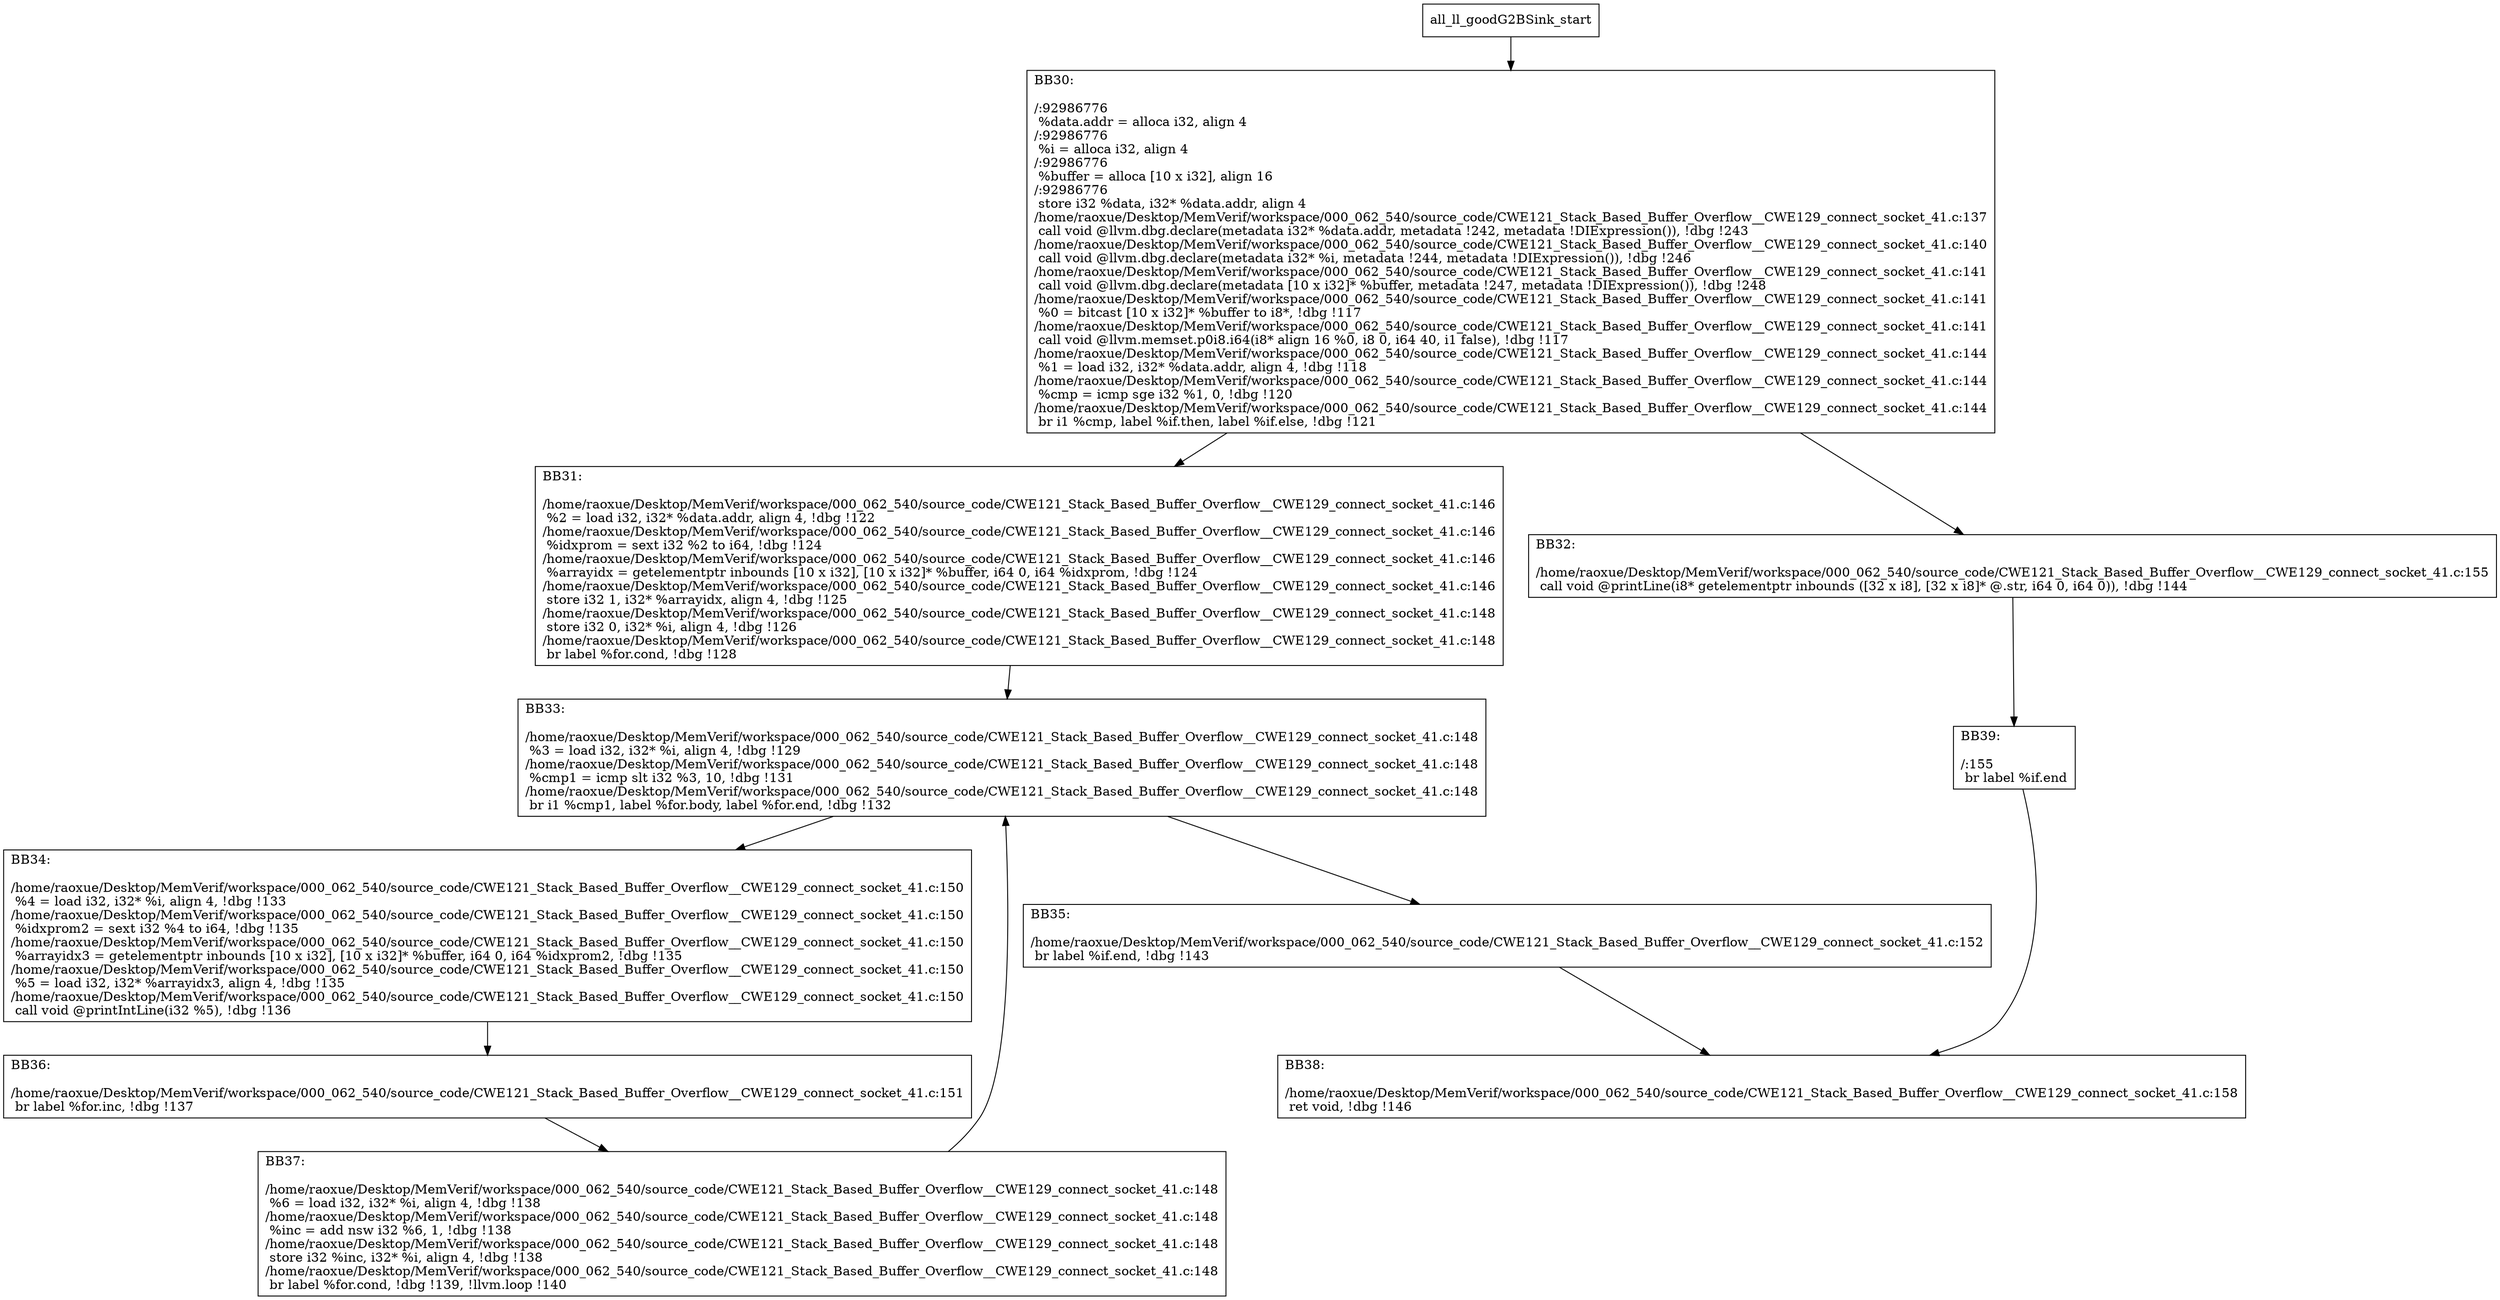 digraph "CFG for'all_ll_goodG2BSink' function" {
	BBall_ll_goodG2BSink_start[shape=record,label="{all_ll_goodG2BSink_start}"];
	BBall_ll_goodG2BSink_start-> all_ll_goodG2BSinkBB30;
	all_ll_goodG2BSinkBB30 [shape=record, label="{BB30:\l\l/:92986776\l
  %data.addr = alloca i32, align 4\l
/:92986776\l
  %i = alloca i32, align 4\l
/:92986776\l
  %buffer = alloca [10 x i32], align 16\l
/:92986776\l
  store i32 %data, i32* %data.addr, align 4\l
/home/raoxue/Desktop/MemVerif/workspace/000_062_540/source_code/CWE121_Stack_Based_Buffer_Overflow__CWE129_connect_socket_41.c:137\l
  call void @llvm.dbg.declare(metadata i32* %data.addr, metadata !242, metadata !DIExpression()), !dbg !243\l
/home/raoxue/Desktop/MemVerif/workspace/000_062_540/source_code/CWE121_Stack_Based_Buffer_Overflow__CWE129_connect_socket_41.c:140\l
  call void @llvm.dbg.declare(metadata i32* %i, metadata !244, metadata !DIExpression()), !dbg !246\l
/home/raoxue/Desktop/MemVerif/workspace/000_062_540/source_code/CWE121_Stack_Based_Buffer_Overflow__CWE129_connect_socket_41.c:141\l
  call void @llvm.dbg.declare(metadata [10 x i32]* %buffer, metadata !247, metadata !DIExpression()), !dbg !248\l
/home/raoxue/Desktop/MemVerif/workspace/000_062_540/source_code/CWE121_Stack_Based_Buffer_Overflow__CWE129_connect_socket_41.c:141\l
  %0 = bitcast [10 x i32]* %buffer to i8*, !dbg !117\l
/home/raoxue/Desktop/MemVerif/workspace/000_062_540/source_code/CWE121_Stack_Based_Buffer_Overflow__CWE129_connect_socket_41.c:141\l
  call void @llvm.memset.p0i8.i64(i8* align 16 %0, i8 0, i64 40, i1 false), !dbg !117\l
/home/raoxue/Desktop/MemVerif/workspace/000_062_540/source_code/CWE121_Stack_Based_Buffer_Overflow__CWE129_connect_socket_41.c:144\l
  %1 = load i32, i32* %data.addr, align 4, !dbg !118\l
/home/raoxue/Desktop/MemVerif/workspace/000_062_540/source_code/CWE121_Stack_Based_Buffer_Overflow__CWE129_connect_socket_41.c:144\l
  %cmp = icmp sge i32 %1, 0, !dbg !120\l
/home/raoxue/Desktop/MemVerif/workspace/000_062_540/source_code/CWE121_Stack_Based_Buffer_Overflow__CWE129_connect_socket_41.c:144\l
  br i1 %cmp, label %if.then, label %if.else, !dbg !121\l
}"];
	all_ll_goodG2BSinkBB30-> all_ll_goodG2BSinkBB31;
	all_ll_goodG2BSinkBB30-> all_ll_goodG2BSinkBB32;
	all_ll_goodG2BSinkBB31 [shape=record, label="{BB31:\l\l/home/raoxue/Desktop/MemVerif/workspace/000_062_540/source_code/CWE121_Stack_Based_Buffer_Overflow__CWE129_connect_socket_41.c:146\l
  %2 = load i32, i32* %data.addr, align 4, !dbg !122\l
/home/raoxue/Desktop/MemVerif/workspace/000_062_540/source_code/CWE121_Stack_Based_Buffer_Overflow__CWE129_connect_socket_41.c:146\l
  %idxprom = sext i32 %2 to i64, !dbg !124\l
/home/raoxue/Desktop/MemVerif/workspace/000_062_540/source_code/CWE121_Stack_Based_Buffer_Overflow__CWE129_connect_socket_41.c:146\l
  %arrayidx = getelementptr inbounds [10 x i32], [10 x i32]* %buffer, i64 0, i64 %idxprom, !dbg !124\l
/home/raoxue/Desktop/MemVerif/workspace/000_062_540/source_code/CWE121_Stack_Based_Buffer_Overflow__CWE129_connect_socket_41.c:146\l
  store i32 1, i32* %arrayidx, align 4, !dbg !125\l
/home/raoxue/Desktop/MemVerif/workspace/000_062_540/source_code/CWE121_Stack_Based_Buffer_Overflow__CWE129_connect_socket_41.c:148\l
  store i32 0, i32* %i, align 4, !dbg !126\l
/home/raoxue/Desktop/MemVerif/workspace/000_062_540/source_code/CWE121_Stack_Based_Buffer_Overflow__CWE129_connect_socket_41.c:148\l
  br label %for.cond, !dbg !128\l
}"];
	all_ll_goodG2BSinkBB31-> all_ll_goodG2BSinkBB33;
	all_ll_goodG2BSinkBB33 [shape=record, label="{BB33:\l\l/home/raoxue/Desktop/MemVerif/workspace/000_062_540/source_code/CWE121_Stack_Based_Buffer_Overflow__CWE129_connect_socket_41.c:148\l
  %3 = load i32, i32* %i, align 4, !dbg !129\l
/home/raoxue/Desktop/MemVerif/workspace/000_062_540/source_code/CWE121_Stack_Based_Buffer_Overflow__CWE129_connect_socket_41.c:148\l
  %cmp1 = icmp slt i32 %3, 10, !dbg !131\l
/home/raoxue/Desktop/MemVerif/workspace/000_062_540/source_code/CWE121_Stack_Based_Buffer_Overflow__CWE129_connect_socket_41.c:148\l
  br i1 %cmp1, label %for.body, label %for.end, !dbg !132\l
}"];
	all_ll_goodG2BSinkBB33-> all_ll_goodG2BSinkBB34;
	all_ll_goodG2BSinkBB33-> all_ll_goodG2BSinkBB35;
	all_ll_goodG2BSinkBB34 [shape=record, label="{BB34:\l\l/home/raoxue/Desktop/MemVerif/workspace/000_062_540/source_code/CWE121_Stack_Based_Buffer_Overflow__CWE129_connect_socket_41.c:150\l
  %4 = load i32, i32* %i, align 4, !dbg !133\l
/home/raoxue/Desktop/MemVerif/workspace/000_062_540/source_code/CWE121_Stack_Based_Buffer_Overflow__CWE129_connect_socket_41.c:150\l
  %idxprom2 = sext i32 %4 to i64, !dbg !135\l
/home/raoxue/Desktop/MemVerif/workspace/000_062_540/source_code/CWE121_Stack_Based_Buffer_Overflow__CWE129_connect_socket_41.c:150\l
  %arrayidx3 = getelementptr inbounds [10 x i32], [10 x i32]* %buffer, i64 0, i64 %idxprom2, !dbg !135\l
/home/raoxue/Desktop/MemVerif/workspace/000_062_540/source_code/CWE121_Stack_Based_Buffer_Overflow__CWE129_connect_socket_41.c:150\l
  %5 = load i32, i32* %arrayidx3, align 4, !dbg !135\l
/home/raoxue/Desktop/MemVerif/workspace/000_062_540/source_code/CWE121_Stack_Based_Buffer_Overflow__CWE129_connect_socket_41.c:150\l
  call void @printIntLine(i32 %5), !dbg !136\l
}"];
	all_ll_goodG2BSinkBB34-> all_ll_goodG2BSinkBB36;
	all_ll_goodG2BSinkBB36 [shape=record, label="{BB36:\l\l/home/raoxue/Desktop/MemVerif/workspace/000_062_540/source_code/CWE121_Stack_Based_Buffer_Overflow__CWE129_connect_socket_41.c:151\l
  br label %for.inc, !dbg !137\l
}"];
	all_ll_goodG2BSinkBB36-> all_ll_goodG2BSinkBB37;
	all_ll_goodG2BSinkBB37 [shape=record, label="{BB37:\l\l/home/raoxue/Desktop/MemVerif/workspace/000_062_540/source_code/CWE121_Stack_Based_Buffer_Overflow__CWE129_connect_socket_41.c:148\l
  %6 = load i32, i32* %i, align 4, !dbg !138\l
/home/raoxue/Desktop/MemVerif/workspace/000_062_540/source_code/CWE121_Stack_Based_Buffer_Overflow__CWE129_connect_socket_41.c:148\l
  %inc = add nsw i32 %6, 1, !dbg !138\l
/home/raoxue/Desktop/MemVerif/workspace/000_062_540/source_code/CWE121_Stack_Based_Buffer_Overflow__CWE129_connect_socket_41.c:148\l
  store i32 %inc, i32* %i, align 4, !dbg !138\l
/home/raoxue/Desktop/MemVerif/workspace/000_062_540/source_code/CWE121_Stack_Based_Buffer_Overflow__CWE129_connect_socket_41.c:148\l
  br label %for.cond, !dbg !139, !llvm.loop !140\l
}"];
	all_ll_goodG2BSinkBB37-> all_ll_goodG2BSinkBB33;
	all_ll_goodG2BSinkBB35 [shape=record, label="{BB35:\l\l/home/raoxue/Desktop/MemVerif/workspace/000_062_540/source_code/CWE121_Stack_Based_Buffer_Overflow__CWE129_connect_socket_41.c:152\l
  br label %if.end, !dbg !143\l
}"];
	all_ll_goodG2BSinkBB35-> all_ll_goodG2BSinkBB38;
	all_ll_goodG2BSinkBB32 [shape=record, label="{BB32:\l\l/home/raoxue/Desktop/MemVerif/workspace/000_062_540/source_code/CWE121_Stack_Based_Buffer_Overflow__CWE129_connect_socket_41.c:155\l
  call void @printLine(i8* getelementptr inbounds ([32 x i8], [32 x i8]* @.str, i64 0, i64 0)), !dbg !144\l
}"];
	all_ll_goodG2BSinkBB32-> all_ll_goodG2BSinkBB39;
	all_ll_goodG2BSinkBB39 [shape=record, label="{BB39:\l\l/:155\l
  br label %if.end\l
}"];
	all_ll_goodG2BSinkBB39-> all_ll_goodG2BSinkBB38;
	all_ll_goodG2BSinkBB38 [shape=record, label="{BB38:\l\l/home/raoxue/Desktop/MemVerif/workspace/000_062_540/source_code/CWE121_Stack_Based_Buffer_Overflow__CWE129_connect_socket_41.c:158\l
  ret void, !dbg !146\l
}"];
}
